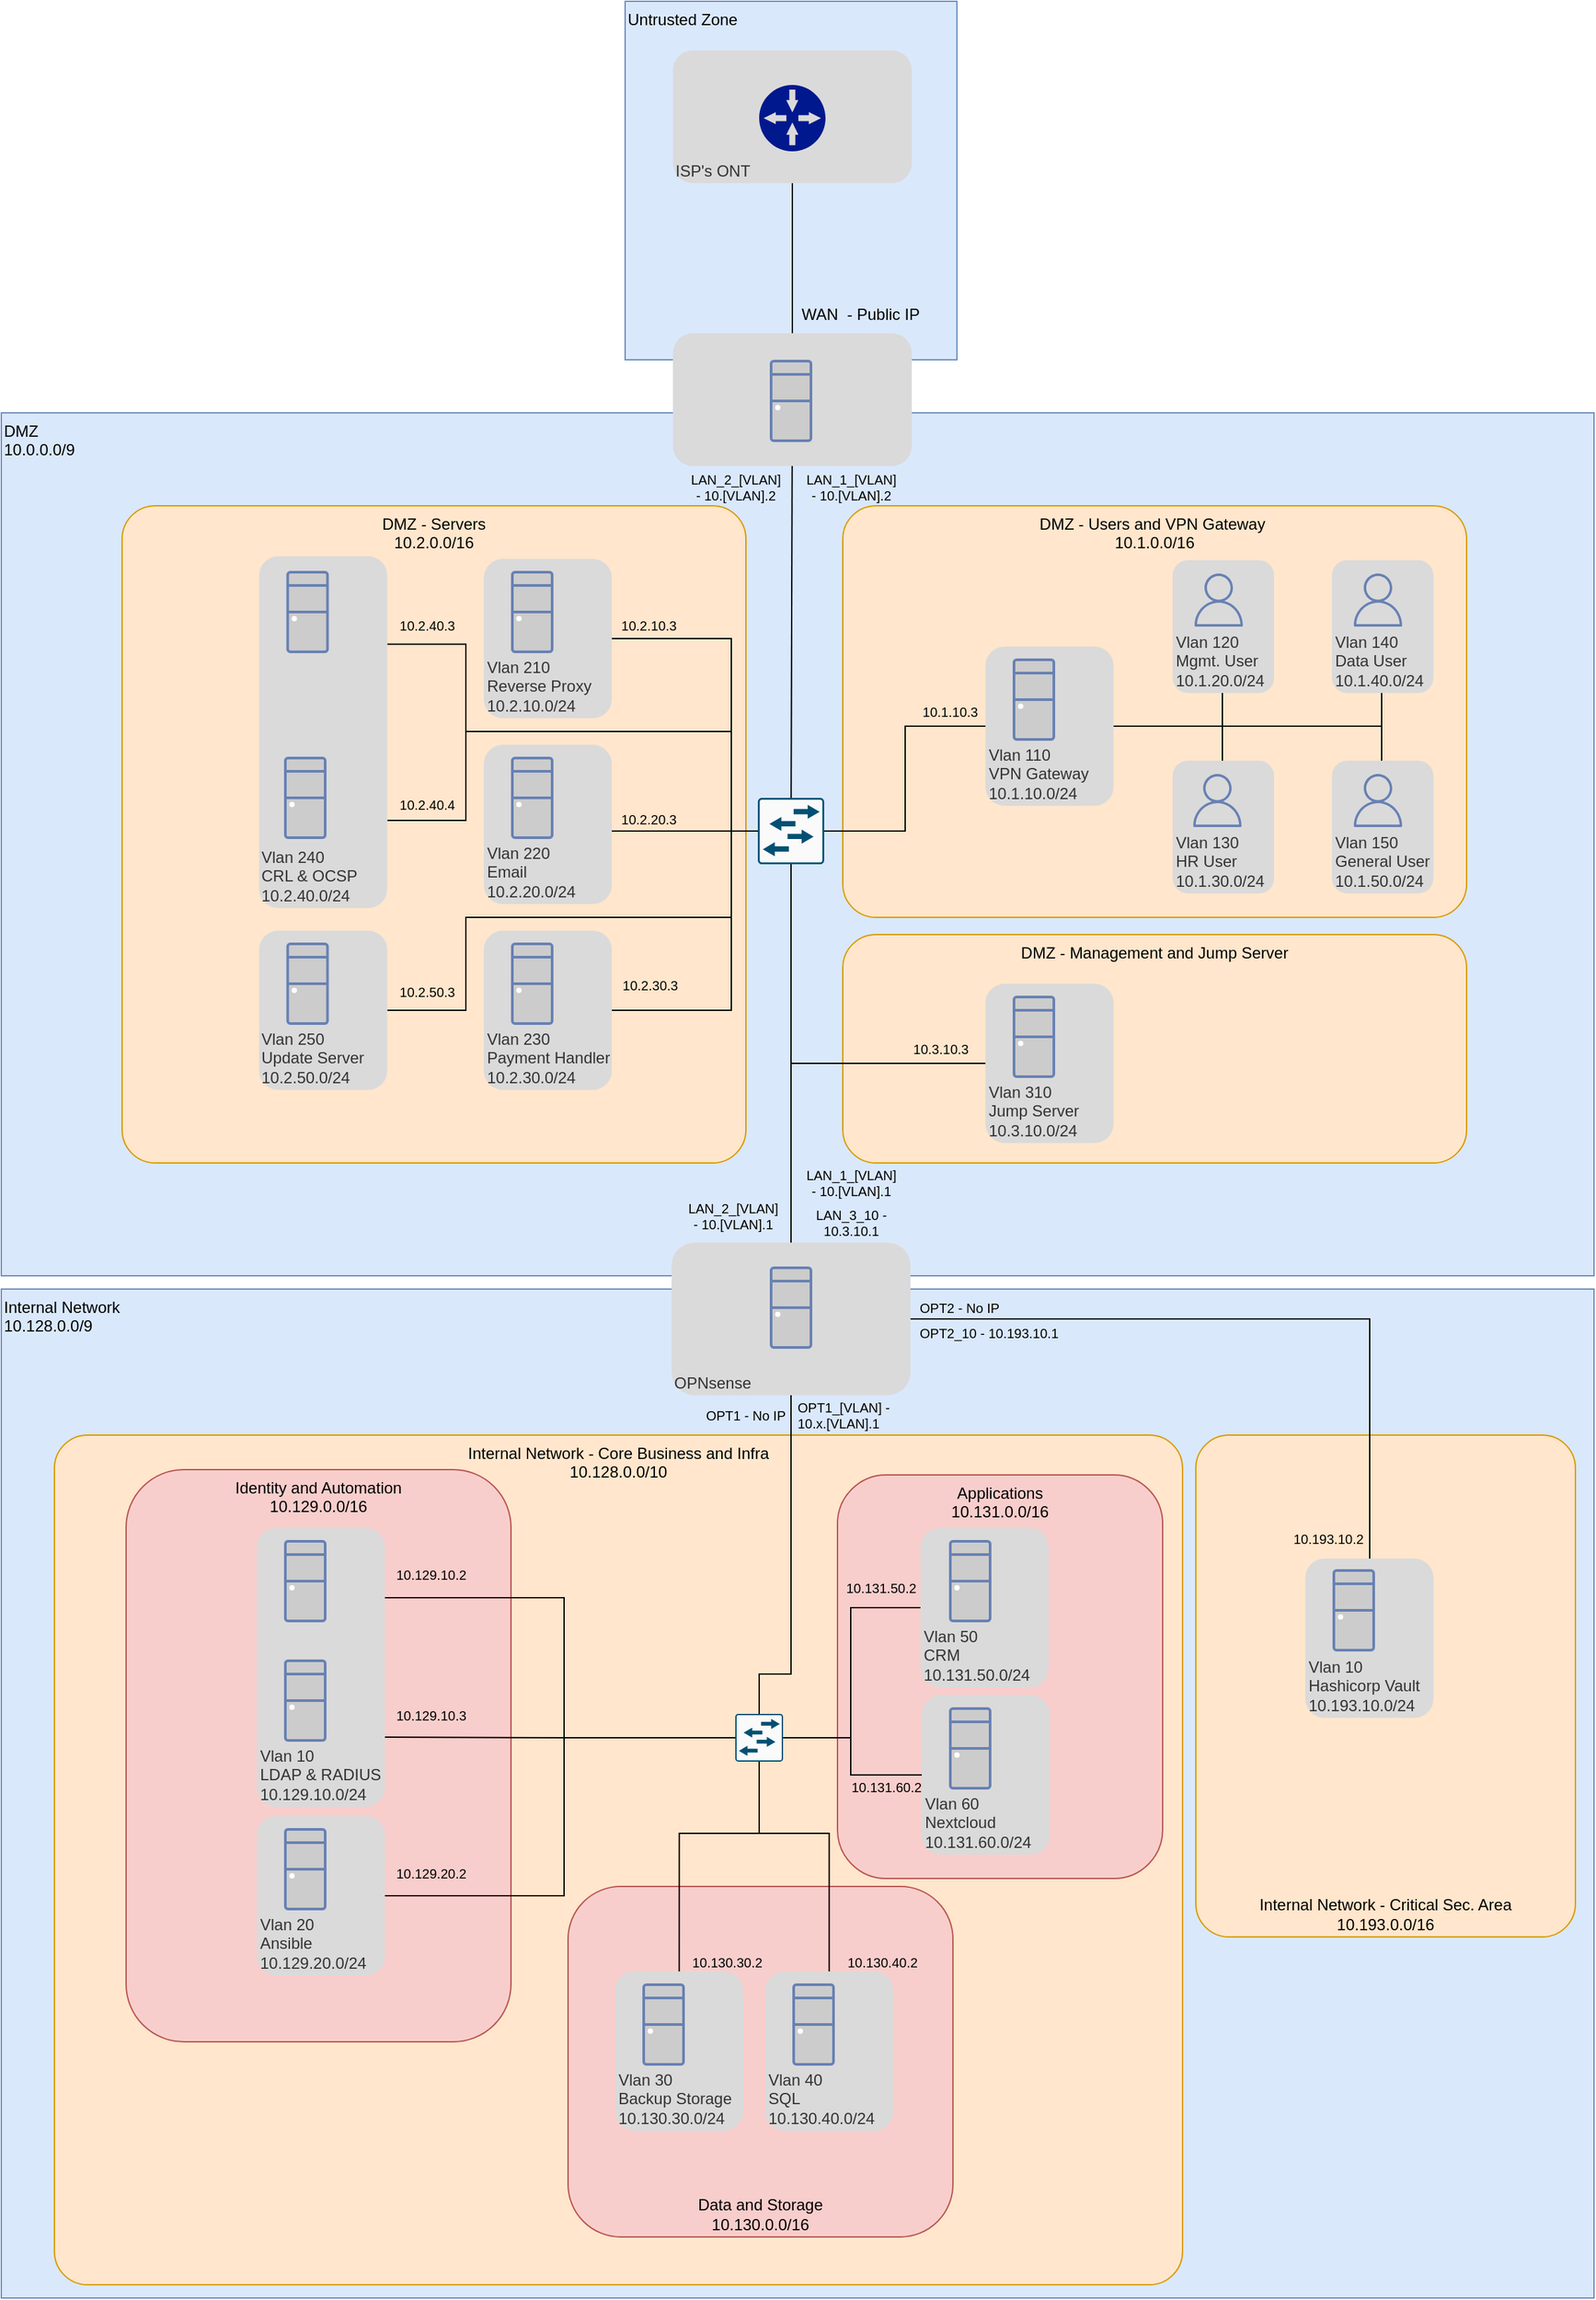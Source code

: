 <mxfile version="27.0.2">
  <diagram name="Page-1" id="bfe91b75-5d2c-26a0-9c1d-138518896778">
    <mxGraphModel dx="2526" dy="1709" grid="1" gridSize="10" guides="1" tooltips="1" connect="1" arrows="1" fold="1" page="1" pageScale="1" pageWidth="1100" pageHeight="850" background="none" math="0" shadow="0">
      <root>
        <mxCell id="0" />
        <mxCell id="1" parent="0" />
        <mxCell id="mORHhcNi8WLMZ5sUHU0p-26" value="Untrusted Zone" style="rounded=0;whiteSpace=wrap;html=1;strokeColor=#6c8ebf;fillColor=#dae8fc;align=left;verticalAlign=top;" parent="1" vertex="1">
          <mxGeometry x="430" y="-480" width="250" height="270" as="geometry" />
        </mxCell>
        <mxCell id="1G8Xcb7SwbPJnFDdQSGj-201" value="Internal Network&lt;div&gt;10.128.0.0/9&lt;/div&gt;" style="rounded=0;whiteSpace=wrap;html=1;strokeColor=#6c8ebf;fillColor=#dae8fc;align=left;verticalAlign=top;" parent="1" vertex="1">
          <mxGeometry x="-40" y="490" width="1200" height="760" as="geometry" />
        </mxCell>
        <mxCell id="pYpX0zSBecrGxqiPuZgj-16" value="Internal Network - Critical Sec. Area&lt;br&gt;&lt;div&gt;10.193.0.0/16&lt;/div&gt;" style="rounded=1;whiteSpace=wrap;html=1;strokeColor=#d79b00;fillColor=#ffe6cc;align=center;verticalAlign=bottom;arcSize=50;absoluteArcSize=1;" parent="1" vertex="1">
          <mxGeometry x="860" y="600" width="286" height="378" as="geometry" />
        </mxCell>
        <mxCell id="pYpX0zSBecrGxqiPuZgj-15" value="Internal Network - Core Business and Infra&lt;br&gt;&lt;div&gt;10.128.0.0/10&lt;/div&gt;" style="rounded=1;whiteSpace=wrap;html=1;strokeColor=#d79b00;fillColor=#ffe6cc;align=center;verticalAlign=top;arcSize=50;absoluteArcSize=1;" parent="1" vertex="1">
          <mxGeometry y="600" width="850" height="640" as="geometry" />
        </mxCell>
        <mxCell id="pYpX0zSBecrGxqiPuZgj-14" value="Applications&lt;br&gt;&lt;div&gt;10.131.0.0/16&lt;/div&gt;" style="rounded=1;whiteSpace=wrap;html=1;strokeColor=#b85450;fillColor=#f8cecc;align=center;verticalAlign=top;" parent="1" vertex="1">
          <mxGeometry x="590" y="630" width="245" height="304" as="geometry" />
        </mxCell>
        <mxCell id="pYpX0zSBecrGxqiPuZgj-11" value="Data and Storage&lt;br&gt;&lt;div&gt;10.130.0.0/16&lt;/div&gt;" style="rounded=1;whiteSpace=wrap;html=1;strokeColor=#b85450;fillColor=#f8cecc;align=center;verticalAlign=bottom;" parent="1" vertex="1">
          <mxGeometry x="387" y="940" width="290" height="264" as="geometry" />
        </mxCell>
        <mxCell id="pYpX0zSBecrGxqiPuZgj-8" value="Identity and Automation&lt;br&gt;&lt;div&gt;10.129.0.0/16&lt;/div&gt;" style="rounded=1;whiteSpace=wrap;html=1;strokeColor=#b85450;fillColor=#f8cecc;align=center;verticalAlign=top;" parent="1" vertex="1">
          <mxGeometry x="54" y="626" width="290" height="431" as="geometry" />
        </mxCell>
        <mxCell id="1G8Xcb7SwbPJnFDdQSGj-200" value="DMZ&lt;div&gt;10.0.0.0/9&lt;/div&gt;" style="rounded=0;whiteSpace=wrap;html=1;strokeColor=#6c8ebf;fillColor=#dae8fc;align=left;verticalAlign=top;" parent="1" vertex="1">
          <mxGeometry x="-40" y="-170" width="1200" height="650" as="geometry" />
        </mxCell>
        <mxCell id="Hu-7taFXmApR51NojSYQ-147" value="DMZ - Users and VPN Gateway&amp;nbsp;&lt;div&gt;10.1.0.0/16&lt;/div&gt;" style="rounded=1;whiteSpace=wrap;html=1;strokeColor=#d79b00;fillColor=#ffe6cc;align=center;verticalAlign=top;absoluteArcSize=1;arcSize=50;" parent="1" vertex="1">
          <mxGeometry x="594" y="-100" width="470" height="310" as="geometry" />
        </mxCell>
        <mxCell id="Hu-7taFXmApR51NojSYQ-146" value="DMZ - Servers&lt;div&gt;10.2.0.0/16&lt;/div&gt;" style="rounded=1;whiteSpace=wrap;html=1;strokeColor=#d79b00;fillColor=#ffe6cc;align=center;verticalAlign=top;absoluteArcSize=1;arcSize=50;" parent="1" vertex="1">
          <mxGeometry x="51" y="-100" width="470" height="495" as="geometry" />
        </mxCell>
        <mxCell id="1G8Xcb7SwbPJnFDdQSGj-51" value="" style="edgeStyle=none;rounded=0;orthogonalLoop=1;jettySize=auto;html=1;endArrow=none;startFill=0;" parent="1" source="1G8Xcb7SwbPJnFDdQSGj-40" target="1G8Xcb7SwbPJnFDdQSGj-44" edge="1">
          <mxGeometry relative="1" as="geometry" />
        </mxCell>
        <mxCell id="1G8Xcb7SwbPJnFDdQSGj-16" value="OPNsense" style="rounded=1;whiteSpace=wrap;html=1;strokeColor=none;fillColor=#DADADA;fontColor=#333333;shadow=0;glass=0;verticalAlign=bottom;align=left;" parent="1" vertex="1">
          <mxGeometry x="465" y="455" width="180" height="115" as="geometry" />
        </mxCell>
        <mxCell id="1G8Xcb7SwbPJnFDdQSGj-39" value="" style="edgeStyle=none;rounded=0;orthogonalLoop=1;jettySize=auto;html=1;endArrow=none;startFill=0;entryX=0.5;entryY=0;entryDx=0;entryDy=0;" parent="1" source="1G8Xcb7SwbPJnFDdQSGj-37" target="1G8Xcb7SwbPJnFDdQSGj-40" edge="1">
          <mxGeometry relative="1" as="geometry">
            <mxPoint x="555" y="17.0" as="targetPoint" />
            <Array as="points" />
          </mxGeometry>
        </mxCell>
        <mxCell id="1G8Xcb7SwbPJnFDdQSGj-47" value="" style="edgeStyle=none;rounded=0;orthogonalLoop=1;jettySize=auto;html=1;endArrow=none;startFill=0;entryX=0.5;entryY=0;entryDx=0;entryDy=0;" parent="1" source="1G8Xcb7SwbPJnFDdQSGj-44" target="1G8Xcb7SwbPJnFDdQSGj-16" edge="1">
          <mxGeometry relative="1" as="geometry">
            <mxPoint x="555" y="438" as="targetPoint" />
          </mxGeometry>
        </mxCell>
        <mxCell id="1G8Xcb7SwbPJnFDdQSGj-199" style="edgeStyle=elbowEdgeStyle;rounded=0;orthogonalLoop=1;jettySize=auto;html=1;exitX=0;exitY=0.5;exitDx=0;exitDy=0;exitPerimeter=0;entryX=1;entryY=0.5;entryDx=0;entryDy=0;endArrow=none;startFill=0;" parent="1" source="1G8Xcb7SwbPJnFDdQSGj-44" target="1G8Xcb7SwbPJnFDdQSGj-187" edge="1">
          <mxGeometry relative="1" as="geometry">
            <Array as="points">
              <mxPoint x="510" y="285" />
            </Array>
          </mxGeometry>
        </mxCell>
        <mxCell id="Hu-7taFXmApR51NojSYQ-120" style="edgeStyle=elbowEdgeStyle;rounded=0;orthogonalLoop=1;jettySize=auto;html=1;exitX=0;exitY=0.5;exitDx=0;exitDy=0;exitPerimeter=0;entryX=1;entryY=0.5;entryDx=0;entryDy=0;endArrow=none;startFill=0;" parent="1" source="1G8Xcb7SwbPJnFDdQSGj-44" target="1G8Xcb7SwbPJnFDdQSGj-191" edge="1">
          <mxGeometry relative="1" as="geometry">
            <Array as="points">
              <mxPoint x="510" y="115" />
            </Array>
          </mxGeometry>
        </mxCell>
        <mxCell id="Hu-7taFXmApR51NojSYQ-121" style="edgeStyle=elbowEdgeStyle;rounded=0;orthogonalLoop=1;jettySize=auto;html=1;exitX=0;exitY=0.5;exitDx=0;exitDy=0;exitPerimeter=0;endArrow=none;startFill=0;strokeColor=default;" parent="1" source="1G8Xcb7SwbPJnFDdQSGj-44" target="1G8Xcb7SwbPJnFDdQSGj-175" edge="1">
          <mxGeometry relative="1" as="geometry">
            <Array as="points">
              <mxPoint x="510" y="145" />
            </Array>
          </mxGeometry>
        </mxCell>
        <mxCell id="1G8Xcb7SwbPJnFDdQSGj-46" value="" style="fontColor=#0066CC;verticalAlign=top;verticalLabelPosition=bottom;labelPosition=center;align=center;html=1;outlineConnect=0;fillColor=#CCCCCC;strokeColor=#6881B3;gradientColor=none;gradientDirection=north;strokeWidth=2;shape=mxgraph.networks.desktop_pc;" parent="1" vertex="1">
          <mxGeometry x="540" y="474" width="30" height="60" as="geometry" />
        </mxCell>
        <mxCell id="1G8Xcb7SwbPJnFDdQSGj-110" value="z" style="group" parent="1" vertex="1" connectable="0">
          <mxGeometry x="419" y="1004" width="100" height="120" as="geometry" />
        </mxCell>
        <mxCell id="1G8Xcb7SwbPJnFDdQSGj-111" value="Vlan 30&lt;div&gt;Backup Storage&lt;/div&gt;&lt;div&gt;10.130.30.0/24&lt;/div&gt;" style="rounded=1;whiteSpace=wrap;html=1;strokeColor=none;fillColor=#DADADA;fontColor=#333333;shadow=0;glass=0;verticalAlign=bottom;align=left;" parent="1G8Xcb7SwbPJnFDdQSGj-110" vertex="1">
          <mxGeometry x="3.5" width="96.5" height="120" as="geometry" />
        </mxCell>
        <mxCell id="1G8Xcb7SwbPJnFDdQSGj-112" value="" style="group" parent="1G8Xcb7SwbPJnFDdQSGj-110" vertex="1" connectable="0">
          <mxGeometry y="10" width="55" height="75" as="geometry" />
        </mxCell>
        <mxCell id="1G8Xcb7SwbPJnFDdQSGj-113" value="" style="fontColor=#0066CC;verticalAlign=top;verticalLabelPosition=bottom;labelPosition=center;align=center;html=1;outlineConnect=0;fillColor=#CCCCCC;strokeColor=#6881B3;gradientColor=none;gradientDirection=north;strokeWidth=2;shape=mxgraph.networks.desktop_pc;" parent="1G8Xcb7SwbPJnFDdQSGj-112" vertex="1">
          <mxGeometry x="25" width="30" height="60" as="geometry" />
        </mxCell>
        <mxCell id="1G8Xcb7SwbPJnFDdQSGj-114" value="" style="group" parent="1" vertex="1" connectable="0">
          <mxGeometry x="650" y="796" width="100" height="120" as="geometry" />
        </mxCell>
        <mxCell id="1G8Xcb7SwbPJnFDdQSGj-115" value="Vlan 60&lt;div&gt;Nextcloud&lt;/div&gt;&lt;div&gt;10.131.60.0/24&lt;/div&gt;" style="rounded=1;whiteSpace=wrap;html=1;strokeColor=none;fillColor=#DADADA;fontColor=#333333;shadow=0;glass=0;verticalAlign=bottom;align=left;" parent="1G8Xcb7SwbPJnFDdQSGj-114" vertex="1">
          <mxGeometry x="3.5" width="96.5" height="120" as="geometry" />
        </mxCell>
        <mxCell id="1G8Xcb7SwbPJnFDdQSGj-116" value="" style="group" parent="1G8Xcb7SwbPJnFDdQSGj-114" vertex="1" connectable="0">
          <mxGeometry y="10" width="55" height="75" as="geometry" />
        </mxCell>
        <mxCell id="1G8Xcb7SwbPJnFDdQSGj-117" value="" style="fontColor=#0066CC;verticalAlign=top;verticalLabelPosition=bottom;labelPosition=center;align=center;html=1;outlineConnect=0;fillColor=#CCCCCC;strokeColor=#6881B3;gradientColor=none;gradientDirection=north;strokeWidth=2;shape=mxgraph.networks.desktop_pc;" parent="1G8Xcb7SwbPJnFDdQSGj-116" vertex="1">
          <mxGeometry x="25" width="30" height="60" as="geometry" />
        </mxCell>
        <mxCell id="1G8Xcb7SwbPJnFDdQSGj-123" value="" style="group" parent="1" vertex="1" connectable="0">
          <mxGeometry x="650" y="670" width="100" height="120" as="geometry" />
        </mxCell>
        <mxCell id="1G8Xcb7SwbPJnFDdQSGj-124" value="&lt;div&gt;&lt;span style=&quot;background-color: transparent; color: light-dark(rgb(51, 51, 51), rgb(193, 193, 193));&quot;&gt;Vlan 50&lt;/span&gt;&lt;/div&gt;&lt;div&gt;CRM&lt;/div&gt;&lt;div&gt;10.131.50.0/24&lt;/div&gt;" style="rounded=1;whiteSpace=wrap;html=1;strokeColor=none;fillColor=#DADADA;fontColor=#333333;shadow=0;glass=0;verticalAlign=bottom;align=left;" parent="1G8Xcb7SwbPJnFDdQSGj-123" vertex="1">
          <mxGeometry x="2.5" width="96.5" height="120" as="geometry" />
        </mxCell>
        <mxCell id="1G8Xcb7SwbPJnFDdQSGj-125" value="" style="group" parent="1G8Xcb7SwbPJnFDdQSGj-123" vertex="1" connectable="0">
          <mxGeometry y="10" width="55" height="75" as="geometry" />
        </mxCell>
        <mxCell id="1G8Xcb7SwbPJnFDdQSGj-126" value="" style="fontColor=#0066CC;verticalAlign=top;verticalLabelPosition=bottom;labelPosition=center;align=center;html=1;outlineConnect=0;fillColor=#CCCCCC;strokeColor=#6881B3;gradientColor=none;gradientDirection=north;strokeWidth=2;shape=mxgraph.networks.desktop_pc;" parent="1G8Xcb7SwbPJnFDdQSGj-125" vertex="1">
          <mxGeometry x="25" width="30" height="60" as="geometry" />
        </mxCell>
        <mxCell id="1G8Xcb7SwbPJnFDdQSGj-127" value="" style="group" parent="1" vertex="1" connectable="0">
          <mxGeometry x="149" y="887" width="100" height="120" as="geometry" />
        </mxCell>
        <mxCell id="1G8Xcb7SwbPJnFDdQSGj-128" value="Vlan 20&lt;div&gt;Ansible&lt;/div&gt;&lt;div&gt;10.129.20.0/24&lt;/div&gt;" style="rounded=1;whiteSpace=wrap;html=1;strokeColor=none;fillColor=#DADADA;fontColor=#333333;shadow=0;glass=0;verticalAlign=bottom;align=left;" parent="1G8Xcb7SwbPJnFDdQSGj-127" vertex="1">
          <mxGeometry x="3.5" width="96.5" height="120" as="geometry" />
        </mxCell>
        <mxCell id="1G8Xcb7SwbPJnFDdQSGj-129" value="" style="group" parent="1G8Xcb7SwbPJnFDdQSGj-127" vertex="1" connectable="0">
          <mxGeometry y="10" width="55" height="75" as="geometry" />
        </mxCell>
        <mxCell id="1G8Xcb7SwbPJnFDdQSGj-130" value="" style="fontColor=#0066CC;verticalAlign=top;verticalLabelPosition=bottom;labelPosition=center;align=center;html=1;outlineConnect=0;fillColor=#CCCCCC;strokeColor=#6881B3;gradientColor=none;gradientDirection=north;strokeWidth=2;shape=mxgraph.networks.desktop_pc;" parent="1G8Xcb7SwbPJnFDdQSGj-129" vertex="1">
          <mxGeometry x="25" width="30" height="60" as="geometry" />
        </mxCell>
        <mxCell id="1G8Xcb7SwbPJnFDdQSGj-131" value="" style="group" parent="1" vertex="1" connectable="0">
          <mxGeometry x="532" y="1004" width="100" height="120" as="geometry" />
        </mxCell>
        <mxCell id="1G8Xcb7SwbPJnFDdQSGj-132" value="Vlan 40&lt;div&gt;SQL&lt;/div&gt;&lt;div&gt;10.130.40.0/24&lt;/div&gt;" style="rounded=1;whiteSpace=wrap;html=1;strokeColor=none;fillColor=#DADADA;fontColor=#333333;shadow=0;glass=0;verticalAlign=bottom;align=left;" parent="1G8Xcb7SwbPJnFDdQSGj-131" vertex="1">
          <mxGeometry x="3.5" width="96.5" height="120" as="geometry" />
        </mxCell>
        <mxCell id="1G8Xcb7SwbPJnFDdQSGj-133" value="" style="group" parent="1G8Xcb7SwbPJnFDdQSGj-131" vertex="1" connectable="0">
          <mxGeometry y="10" width="55" height="75" as="geometry" />
        </mxCell>
        <mxCell id="1G8Xcb7SwbPJnFDdQSGj-134" value="" style="fontColor=#0066CC;verticalAlign=top;verticalLabelPosition=bottom;labelPosition=center;align=center;html=1;outlineConnect=0;fillColor=#CCCCCC;strokeColor=#6881B3;gradientColor=none;gradientDirection=north;strokeWidth=2;shape=mxgraph.networks.desktop_pc;" parent="1G8Xcb7SwbPJnFDdQSGj-133" vertex="1">
          <mxGeometry x="25" width="30" height="60" as="geometry" />
        </mxCell>
        <mxCell id="Hu-7taFXmApR51NojSYQ-27" style="edgeStyle=elbowEdgeStyle;rounded=0;orthogonalLoop=1;jettySize=auto;elbow=vertical;html=1;exitX=0.5;exitY=1;exitDx=0;exitDy=0;exitPerimeter=0;entryX=0.5;entryY=0;entryDx=0;entryDy=0;endArrow=none;startFill=0;" parent="1" source="1G8Xcb7SwbPJnFDdQSGj-135" target="1G8Xcb7SwbPJnFDdQSGj-132" edge="1">
          <mxGeometry relative="1" as="geometry">
            <Array as="points">
              <mxPoint x="560" y="900" />
            </Array>
          </mxGeometry>
        </mxCell>
        <mxCell id="Hu-7taFXmApR51NojSYQ-42" style="edgeStyle=elbowEdgeStyle;rounded=0;orthogonalLoop=1;jettySize=auto;html=1;exitX=0;exitY=0.5;exitDx=0;exitDy=0;exitPerimeter=0;entryX=1;entryY=0.75;entryDx=0;entryDy=0;endArrow=none;startFill=0;" parent="1" source="1G8Xcb7SwbPJnFDdQSGj-135" target="Hu-7taFXmApR51NojSYQ-37" edge="1">
          <mxGeometry relative="1" as="geometry">
            <Array as="points">
              <mxPoint x="384" y="837" />
            </Array>
            <mxPoint x="473" y="828" as="sourcePoint" />
          </mxGeometry>
        </mxCell>
        <mxCell id="pYpX0zSBecrGxqiPuZgj-10" style="edgeStyle=orthogonalEdgeStyle;rounded=0;orthogonalLoop=1;jettySize=auto;html=1;exitX=0.5;exitY=1;exitDx=0;exitDy=0;exitPerimeter=0;entryX=0.5;entryY=0;entryDx=0;entryDy=0;endArrow=none;startFill=0;" parent="1" source="1G8Xcb7SwbPJnFDdQSGj-135" target="1G8Xcb7SwbPJnFDdQSGj-111" edge="1">
          <mxGeometry relative="1" as="geometry">
            <Array as="points">
              <mxPoint x="531" y="900" />
              <mxPoint x="471" y="900" />
            </Array>
          </mxGeometry>
        </mxCell>
        <mxCell id="pYpX0zSBecrGxqiPuZgj-12" style="edgeStyle=orthogonalEdgeStyle;rounded=0;orthogonalLoop=1;jettySize=auto;html=1;exitX=1;exitY=0.5;exitDx=0;exitDy=0;exitPerimeter=0;entryX=0;entryY=0.5;entryDx=0;entryDy=0;endArrow=none;startFill=0;" parent="1" source="1G8Xcb7SwbPJnFDdQSGj-135" target="1G8Xcb7SwbPJnFDdQSGj-124" edge="1">
          <mxGeometry relative="1" as="geometry">
            <Array as="points">
              <mxPoint x="600" y="828" />
              <mxPoint x="600" y="730" />
            </Array>
          </mxGeometry>
        </mxCell>
        <mxCell id="pYpX0zSBecrGxqiPuZgj-13" style="edgeStyle=orthogonalEdgeStyle;rounded=0;orthogonalLoop=1;jettySize=auto;html=1;exitX=1;exitY=0.5;exitDx=0;exitDy=0;exitPerimeter=0;entryX=0;entryY=0.5;entryDx=0;entryDy=0;endArrow=none;startFill=0;" parent="1" source="1G8Xcb7SwbPJnFDdQSGj-135" target="1G8Xcb7SwbPJnFDdQSGj-115" edge="1">
          <mxGeometry relative="1" as="geometry">
            <Array as="points">
              <mxPoint x="600" y="828" />
              <mxPoint x="600" y="856" />
            </Array>
          </mxGeometry>
        </mxCell>
        <mxCell id="1G8Xcb7SwbPJnFDdQSGj-135" value="" style="sketch=0;points=[[0.015,0.015,0],[0.985,0.015,0],[0.985,0.985,0],[0.015,0.985,0],[0.25,0,0],[0.5,0,0],[0.75,0,0],[1,0.25,0],[1,0.5,0],[1,0.75,0],[0.75,1,0],[0.5,1,0],[0.25,1,0],[0,0.75,0],[0,0.5,0],[0,0.25,0]];verticalLabelPosition=bottom;html=1;verticalAlign=top;aspect=fixed;align=center;pointerEvents=1;shape=mxgraph.cisco19.rect;prIcon=l2_switch;fillColor=#FAFAFA;strokeColor=#005073;" parent="1" vertex="1">
          <mxGeometry x="513" y="810" width="36" height="36" as="geometry" />
        </mxCell>
        <mxCell id="1G8Xcb7SwbPJnFDdQSGj-166" style="edgeStyle=elbowEdgeStyle;rounded=0;orthogonalLoop=1;jettySize=auto;html=1;exitX=0;exitY=0.5;exitDx=0;exitDy=0;exitPerimeter=0;endArrow=none;startFill=0;entryX=1;entryY=0.25;entryDx=0;entryDy=0;" parent="1" source="1G8Xcb7SwbPJnFDdQSGj-135" target="Hu-7taFXmApR51NojSYQ-37" edge="1">
          <mxGeometry relative="1" as="geometry">
            <mxPoint x="473" y="828" as="sourcePoint" />
            <Array as="points">
              <mxPoint x="384" y="787" />
            </Array>
            <mxPoint x="313" y="720" as="targetPoint" />
          </mxGeometry>
        </mxCell>
        <mxCell id="1G8Xcb7SwbPJnFDdQSGj-167" style="edgeStyle=elbowEdgeStyle;rounded=0;orthogonalLoop=1;jettySize=auto;html=1;exitX=0;exitY=0.5;exitDx=0;exitDy=0;exitPerimeter=0;entryX=1;entryY=0.5;entryDx=0;entryDy=0;endArrow=none;startFill=0;" parent="1" source="1G8Xcb7SwbPJnFDdQSGj-135" target="1G8Xcb7SwbPJnFDdQSGj-128" edge="1">
          <mxGeometry relative="1" as="geometry">
            <mxPoint x="473" y="828" as="sourcePoint" />
            <Array as="points">
              <mxPoint x="384" y="897" />
            </Array>
            <mxPoint x="316.5" y="970" as="targetPoint" />
          </mxGeometry>
        </mxCell>
        <mxCell id="1G8Xcb7SwbPJnFDdQSGj-174" value="" style="group" parent="1" vertex="1" connectable="0">
          <mxGeometry x="320" y="80" width="100" height="120" as="geometry" />
        </mxCell>
        <mxCell id="1G8Xcb7SwbPJnFDdQSGj-175" value="Vlan 220&lt;div&gt;&lt;span style=&quot;background-color: transparent; color: light-dark(rgb(51, 51, 51), rgb(193, 193, 193));&quot;&gt;Email&lt;br&gt;&lt;/span&gt;&lt;/div&gt;&lt;div&gt;&lt;span style=&quot;background-color: transparent; color: light-dark(rgb(51, 51, 51), rgb(193, 193, 193));&quot;&gt;10.2.20.0/24&lt;/span&gt;&lt;/div&gt;" style="rounded=1;whiteSpace=wrap;html=1;strokeColor=none;fillColor=#DADADA;fontColor=#333333;shadow=0;glass=0;verticalAlign=bottom;align=left;" parent="1G8Xcb7SwbPJnFDdQSGj-174" vertex="1">
          <mxGeometry x="3.5" width="96.5" height="120" as="geometry" />
        </mxCell>
        <mxCell id="1G8Xcb7SwbPJnFDdQSGj-176" value="" style="group" parent="1G8Xcb7SwbPJnFDdQSGj-174" vertex="1" connectable="0">
          <mxGeometry y="10" width="55" height="75" as="geometry" />
        </mxCell>
        <mxCell id="1G8Xcb7SwbPJnFDdQSGj-177" value="" style="fontColor=#0066CC;verticalAlign=top;verticalLabelPosition=bottom;labelPosition=center;align=center;html=1;outlineConnect=0;fillColor=#CCCCCC;strokeColor=#6881B3;gradientColor=none;gradientDirection=north;strokeWidth=2;shape=mxgraph.networks.desktop_pc;" parent="1G8Xcb7SwbPJnFDdQSGj-176" vertex="1">
          <mxGeometry x="25" width="30" height="60" as="geometry" />
        </mxCell>
        <mxCell id="1G8Xcb7SwbPJnFDdQSGj-186" value="" style="group" parent="1" vertex="1" connectable="0">
          <mxGeometry x="320" y="220" width="100" height="120" as="geometry" />
        </mxCell>
        <mxCell id="1G8Xcb7SwbPJnFDdQSGj-187" value="Vlan 230&lt;div&gt;&lt;span style=&quot;background-color: transparent; color: light-dark(rgb(51, 51, 51), rgb(193, 193, 193));&quot;&gt;Payment Handler&lt;br&gt;&lt;/span&gt;&lt;/div&gt;&lt;div&gt;&lt;span style=&quot;background-color: transparent; color: light-dark(rgb(51, 51, 51), rgb(193, 193, 193));&quot;&gt;10.2.30.0/24&lt;/span&gt;&lt;/div&gt;" style="rounded=1;whiteSpace=wrap;html=1;strokeColor=none;fillColor=#DADADA;fontColor=#333333;shadow=0;glass=0;verticalAlign=bottom;align=left;" parent="1G8Xcb7SwbPJnFDdQSGj-186" vertex="1">
          <mxGeometry x="3.5" width="96.5" height="120" as="geometry" />
        </mxCell>
        <mxCell id="1G8Xcb7SwbPJnFDdQSGj-188" value="" style="group" parent="1G8Xcb7SwbPJnFDdQSGj-186" vertex="1" connectable="0">
          <mxGeometry y="10" width="55" height="75" as="geometry" />
        </mxCell>
        <mxCell id="1G8Xcb7SwbPJnFDdQSGj-189" value="" style="fontColor=#0066CC;verticalAlign=top;verticalLabelPosition=bottom;labelPosition=center;align=center;html=1;outlineConnect=0;fillColor=#CCCCCC;strokeColor=#6881B3;gradientColor=none;gradientDirection=north;strokeWidth=2;shape=mxgraph.networks.desktop_pc;" parent="1G8Xcb7SwbPJnFDdQSGj-188" vertex="1">
          <mxGeometry x="25" width="30" height="60" as="geometry" />
        </mxCell>
        <mxCell id="1G8Xcb7SwbPJnFDdQSGj-190" value="" style="group;movable=1;resizable=1;rotatable=1;deletable=1;editable=1;locked=0;connectable=1;" parent="1" vertex="1" connectable="0">
          <mxGeometry x="320" y="-60" width="100" height="120" as="geometry" />
        </mxCell>
        <mxCell id="1G8Xcb7SwbPJnFDdQSGj-191" value="Vlan 210&lt;div&gt;&lt;span style=&quot;background-color: transparent; color: light-dark(rgb(51, 51, 51), rgb(193, 193, 193));&quot;&gt;Reverse Proxy&lt;br&gt;&lt;/span&gt;&lt;/div&gt;&lt;div&gt;&lt;span style=&quot;background-color: transparent; color: light-dark(rgb(51, 51, 51), rgb(193, 193, 193));&quot;&gt;10.2.10.0/24&lt;span style=&quot;white-space: pre;&quot;&gt;&#x9;&lt;/span&gt;&lt;/span&gt;&lt;/div&gt;" style="rounded=1;whiteSpace=wrap;html=1;strokeColor=none;fillColor=#DADADA;fontColor=#333333;shadow=0;glass=0;verticalAlign=bottom;align=left;" parent="1G8Xcb7SwbPJnFDdQSGj-190" vertex="1">
          <mxGeometry x="3.5" width="96.5" height="120" as="geometry" />
        </mxCell>
        <mxCell id="1G8Xcb7SwbPJnFDdQSGj-192" value="" style="group" parent="1G8Xcb7SwbPJnFDdQSGj-190" vertex="1" connectable="0">
          <mxGeometry y="10" width="55" height="75" as="geometry" />
        </mxCell>
        <mxCell id="1G8Xcb7SwbPJnFDdQSGj-193" value="" style="fontColor=#0066CC;verticalAlign=top;verticalLabelPosition=bottom;labelPosition=center;align=center;html=1;outlineConnect=0;fillColor=#CCCCCC;strokeColor=#6881B3;gradientColor=none;gradientDirection=north;strokeWidth=2;shape=mxgraph.networks.desktop_pc;" parent="1G8Xcb7SwbPJnFDdQSGj-192" vertex="1">
          <mxGeometry x="25" width="30" height="60" as="geometry" />
        </mxCell>
        <mxCell id="Hu-7taFXmApR51NojSYQ-3" value="" style="group" parent="1" vertex="1" connectable="0">
          <mxGeometry x="698" y="6" width="100" height="120" as="geometry" />
        </mxCell>
        <mxCell id="Hu-7taFXmApR51NojSYQ-4" value="Vlan 11&lt;span style=&quot;background-color: transparent; color: light-dark(rgb(51, 51, 51), rgb(193, 193, 193));&quot;&gt;0&lt;/span&gt;&lt;div&gt;&lt;span style=&quot;background-color: transparent; color: light-dark(rgb(51, 51, 51), rgb(193, 193, 193));&quot;&gt;VPN Gateway&lt;br&gt;&lt;/span&gt;&lt;/div&gt;&lt;div&gt;&lt;span style=&quot;background-color: transparent; color: light-dark(rgb(51, 51, 51), rgb(193, 193, 193));&quot;&gt;10.1.10.0/24&lt;/span&gt;&lt;/div&gt;" style="rounded=1;whiteSpace=wrap;html=1;strokeColor=none;fillColor=#DADADA;fontColor=#333333;shadow=0;glass=0;verticalAlign=bottom;align=left;" parent="Hu-7taFXmApR51NojSYQ-3" vertex="1">
          <mxGeometry x="3.5" width="96.5" height="120" as="geometry" />
        </mxCell>
        <mxCell id="Hu-7taFXmApR51NojSYQ-5" value="" style="group" parent="Hu-7taFXmApR51NojSYQ-3" vertex="1" connectable="0">
          <mxGeometry y="10" width="55" height="75" as="geometry" />
        </mxCell>
        <mxCell id="Hu-7taFXmApR51NojSYQ-6" value="" style="fontColor=#0066CC;verticalAlign=top;verticalLabelPosition=bottom;labelPosition=center;align=center;html=1;outlineConnect=0;fillColor=#CCCCCC;strokeColor=#6881B3;gradientColor=none;gradientDirection=north;strokeWidth=2;shape=mxgraph.networks.desktop_pc;" parent="Hu-7taFXmApR51NojSYQ-5" vertex="1">
          <mxGeometry x="25" width="30" height="60" as="geometry" />
        </mxCell>
        <mxCell id="Hu-7taFXmApR51NojSYQ-21" value="" style="group" parent="1" vertex="1" connectable="0">
          <mxGeometry x="939" y="692" width="186" height="229" as="geometry" />
        </mxCell>
        <mxCell id="Hu-7taFXmApR51NojSYQ-22" value="Vlan 1&lt;span style=&quot;background-color: transparent; color: light-dark(rgb(51, 51, 51), rgb(193, 193, 193));&quot;&gt;0&lt;/span&gt;&lt;div&gt;&lt;span style=&quot;background-color: transparent; color: light-dark(rgb(51, 51, 51), rgb(193, 193, 193));&quot;&gt;Hashicorp Vault&lt;/span&gt;&lt;/div&gt;&lt;div&gt;&lt;span style=&quot;background-color: transparent; color: light-dark(rgb(51, 51, 51), rgb(193, 193, 193));&quot;&gt;10.193.10.0/24&lt;/span&gt;&lt;/div&gt;" style="rounded=1;whiteSpace=wrap;html=1;strokeColor=none;fillColor=#DADADA;fontColor=#333333;shadow=0;glass=0;verticalAlign=bottom;align=left;" parent="Hu-7taFXmApR51NojSYQ-21" vertex="1">
          <mxGeometry x="3.5" y="1" width="96.5" height="120" as="geometry" />
        </mxCell>
        <mxCell id="Hu-7taFXmApR51NojSYQ-23" value="" style="group" parent="Hu-7taFXmApR51NojSYQ-21" vertex="1" connectable="0">
          <mxGeometry y="10" width="55" height="75" as="geometry" />
        </mxCell>
        <mxCell id="Hu-7taFXmApR51NojSYQ-24" value="" style="fontColor=#0066CC;verticalAlign=top;verticalLabelPosition=bottom;labelPosition=center;align=center;html=1;outlineConnect=0;fillColor=#CCCCCC;strokeColor=#6881B3;gradientColor=none;gradientDirection=north;strokeWidth=2;shape=mxgraph.networks.desktop_pc;" parent="Hu-7taFXmApR51NojSYQ-23" vertex="1">
          <mxGeometry x="25" width="30" height="60" as="geometry" />
        </mxCell>
        <mxCell id="Hu-7taFXmApR51NojSYQ-47" value="10.129.10.2" style="text;strokeColor=none;align=center;fillColor=none;html=1;verticalAlign=middle;whiteSpace=wrap;rounded=0;fontSize=10;" parent="1" vertex="1">
          <mxGeometry x="254" y="690" width="60" height="30" as="geometry" />
        </mxCell>
        <mxCell id="Hu-7taFXmApR51NojSYQ-48" value="10.129.10.3" style="text;strokeColor=none;align=center;fillColor=none;html=1;verticalAlign=middle;whiteSpace=wrap;rounded=0;fontSize=10;" parent="1" vertex="1">
          <mxGeometry x="254" y="796" width="60" height="30" as="geometry" />
        </mxCell>
        <mxCell id="Hu-7taFXmApR51NojSYQ-49" value="10.129.20.2" style="text;strokeColor=none;align=center;fillColor=none;html=1;verticalAlign=middle;whiteSpace=wrap;rounded=0;fontSize=10;" parent="1" vertex="1">
          <mxGeometry x="254" y="915" width="60" height="30" as="geometry" />
        </mxCell>
        <mxCell id="Hu-7taFXmApR51NojSYQ-51" value="10.130.30.2" style="text;strokeColor=none;align=center;fillColor=none;html=1;verticalAlign=middle;whiteSpace=wrap;rounded=0;fontSize=10;" parent="1" vertex="1">
          <mxGeometry x="477" y="982" width="60" height="30" as="geometry" />
        </mxCell>
        <mxCell id="Hu-7taFXmApR51NojSYQ-52" value="10.130.40.2" style="text;strokeColor=none;align=center;fillColor=none;html=1;verticalAlign=middle;whiteSpace=wrap;rounded=0;fontSize=10;" parent="1" vertex="1">
          <mxGeometry x="594" y="982" width="60" height="30" as="geometry" />
        </mxCell>
        <mxCell id="Hu-7taFXmApR51NojSYQ-53" value="10.131.50.2" style="text;strokeColor=none;align=center;fillColor=none;html=1;verticalAlign=middle;whiteSpace=wrap;rounded=0;fontSize=10;" parent="1" vertex="1">
          <mxGeometry x="593" y="700" width="60" height="30" as="geometry" />
        </mxCell>
        <mxCell id="Hu-7taFXmApR51NojSYQ-54" value="10.131.60.2" style="text;strokeColor=none;align=center;fillColor=none;html=1;verticalAlign=middle;whiteSpace=wrap;rounded=0;fontSize=10;" parent="1" vertex="1">
          <mxGeometry x="597" y="850" width="60" height="30" as="geometry" />
        </mxCell>
        <mxCell id="Hu-7taFXmApR51NojSYQ-56" value="10.193.10.2" style="text;strokeColor=none;align=center;fillColor=none;html=1;verticalAlign=middle;whiteSpace=wrap;rounded=0;fontSize=10;" parent="1" vertex="1">
          <mxGeometry x="930" y="663" width="60" height="30" as="geometry" />
        </mxCell>
        <mxCell id="Hu-7taFXmApR51NojSYQ-59" value="OPT2 - No IP" style="text;strokeColor=none;align=left;fillColor=none;html=1;verticalAlign=middle;whiteSpace=wrap;rounded=0;fontSize=10;" parent="1" vertex="1">
          <mxGeometry x="650" y="489" width="80" height="30" as="geometry" />
        </mxCell>
        <mxCell id="Hu-7taFXmApR51NojSYQ-60" value="OPT2_10 - 10.193.10.1" style="text;strokeColor=none;align=left;fillColor=none;html=1;verticalAlign=middle;whiteSpace=wrap;rounded=0;fontSize=10;" parent="1" vertex="1">
          <mxGeometry x="650" y="508" width="164" height="30" as="geometry" />
        </mxCell>
        <mxCell id="Hu-7taFXmApR51NojSYQ-62" value="OPT1 - No IP" style="text;strokeColor=none;align=right;fillColor=none;html=1;verticalAlign=middle;whiteSpace=wrap;rounded=0;fontSize=10;" parent="1" vertex="1">
          <mxGeometry x="473" y="570" width="80" height="30" as="geometry" />
        </mxCell>
        <mxCell id="Hu-7taFXmApR51NojSYQ-63" value="OPT1_[VLAN] -&amp;nbsp;&lt;div&gt;10.x.[VLAN].1&lt;/div&gt;" style="text;strokeColor=none;align=left;fillColor=none;html=1;verticalAlign=middle;whiteSpace=wrap;rounded=0;fontSize=10;" parent="1" vertex="1">
          <mxGeometry x="558" y="570" width="90" height="30" as="geometry" />
        </mxCell>
        <mxCell id="Hu-7taFXmApR51NojSYQ-75" value="" style="group" parent="1" vertex="1" connectable="0">
          <mxGeometry x="838" y="92" width="100" height="110" as="geometry" />
        </mxCell>
        <mxCell id="Hu-7taFXmApR51NojSYQ-76" value="&lt;span style=&quot;background-color: transparent; color: light-dark(rgb(51, 51, 51), rgb(193, 193, 193));&quot;&gt;Vlan 130&lt;/span&gt;&lt;div&gt;&lt;span style=&quot;background-color: transparent; color: light-dark(rgb(51, 51, 51), rgb(193, 193, 193));&quot;&gt;HR User&lt;/span&gt;&lt;/div&gt;&lt;div&gt;&lt;span style=&quot;background-color: transparent; color: light-dark(rgb(51, 51, 51), rgb(193, 193, 193));&quot;&gt;10.1.30.0/24&lt;/span&gt;&lt;/div&gt;" style="rounded=1;whiteSpace=wrap;html=1;strokeColor=none;fillColor=#DADADA;fontColor=#333333;shadow=0;glass=0;verticalAlign=bottom;align=left;" parent="Hu-7taFXmApR51NojSYQ-75" vertex="1">
          <mxGeometry x="4.5" width="76.5" height="100" as="geometry" />
        </mxCell>
        <mxCell id="Hu-7taFXmApR51NojSYQ-85" value="" style="sketch=0;outlineConnect=0;fontColor=#232F3E;gradientColor=none;fillColor=#6881B3;strokeColor=none;dashed=0;verticalLabelPosition=bottom;verticalAlign=top;align=center;html=1;fontSize=12;fontStyle=0;aspect=fixed;pointerEvents=1;shape=mxgraph.aws4.user;" parent="Hu-7taFXmApR51NojSYQ-75" vertex="1">
          <mxGeometry x="18.25" y="10" width="40" height="40" as="geometry" />
        </mxCell>
        <mxCell id="Hu-7taFXmApR51NojSYQ-86" value="" style="group" parent="1" vertex="1" connectable="0">
          <mxGeometry x="839" y="-59" width="100" height="110" as="geometry" />
        </mxCell>
        <mxCell id="Hu-7taFXmApR51NojSYQ-87" value="&lt;span style=&quot;background-color: transparent; color: light-dark(rgb(51, 51, 51), rgb(193, 193, 193));&quot;&gt;Vlan 120&lt;/span&gt;&lt;div&gt;&lt;span style=&quot;background-color: transparent; color: light-dark(rgb(51, 51, 51), rgb(193, 193, 193));&quot;&gt;Mgmt. User&lt;/span&gt;&lt;/div&gt;&lt;div&gt;&lt;span style=&quot;background-color: transparent; color: light-dark(rgb(51, 51, 51), rgb(193, 193, 193));&quot;&gt;10.1.20.0/24&lt;/span&gt;&lt;/div&gt;" style="rounded=1;whiteSpace=wrap;html=1;strokeColor=none;fillColor=#DADADA;fontColor=#333333;shadow=0;glass=0;verticalAlign=bottom;align=left;" parent="Hu-7taFXmApR51NojSYQ-86" vertex="1">
          <mxGeometry x="3.5" width="76.5" height="100" as="geometry" />
        </mxCell>
        <mxCell id="Hu-7taFXmApR51NojSYQ-88" value="" style="sketch=0;outlineConnect=0;fontColor=#232F3E;gradientColor=none;fillColor=#6881B3;strokeColor=none;dashed=0;verticalLabelPosition=bottom;verticalAlign=top;align=center;html=1;fontSize=12;fontStyle=0;aspect=fixed;pointerEvents=1;shape=mxgraph.aws4.user;" parent="Hu-7taFXmApR51NojSYQ-86" vertex="1">
          <mxGeometry x="18.25" y="10" width="40" height="40" as="geometry" />
        </mxCell>
        <mxCell id="Hu-7taFXmApR51NojSYQ-122" style="edgeStyle=elbowEdgeStyle;rounded=0;orthogonalLoop=1;jettySize=auto;html=1;exitX=1;exitY=0.5;exitDx=0;exitDy=0;" parent="Hu-7taFXmApR51NojSYQ-86" source="Hu-7taFXmApR51NojSYQ-87" target="Hu-7taFXmApR51NojSYQ-87" edge="1">
          <mxGeometry relative="1" as="geometry" />
        </mxCell>
        <mxCell id="Hu-7taFXmApR51NojSYQ-89" value="" style="group" parent="1" vertex="1" connectable="0">
          <mxGeometry x="959" y="-59" width="110" height="165" as="geometry" />
        </mxCell>
        <mxCell id="Hu-7taFXmApR51NojSYQ-90" value="&lt;span style=&quot;background-color: transparent; color: light-dark(rgb(51, 51, 51), rgb(193, 193, 193));&quot;&gt;Vlan 140&lt;/span&gt;&lt;div&gt;Data User&lt;/div&gt;&lt;div&gt;10.1.40.0/24&lt;/div&gt;" style="rounded=1;whiteSpace=wrap;html=1;strokeColor=none;fillColor=#DADADA;fontColor=#333333;shadow=0;glass=0;verticalAlign=bottom;align=left;" parent="Hu-7taFXmApR51NojSYQ-89" vertex="1">
          <mxGeometry x="3.5" width="76.5" height="100" as="geometry" />
        </mxCell>
        <mxCell id="Hu-7taFXmApR51NojSYQ-91" value="" style="sketch=0;outlineConnect=0;fontColor=#232F3E;gradientColor=none;fillColor=#6881B3;strokeColor=none;dashed=0;verticalLabelPosition=bottom;verticalAlign=top;align=center;html=1;fontSize=12;fontStyle=0;aspect=fixed;pointerEvents=1;shape=mxgraph.aws4.user;" parent="Hu-7taFXmApR51NojSYQ-89" vertex="1">
          <mxGeometry x="18.25" y="10" width="40" height="40" as="geometry" />
        </mxCell>
        <mxCell id="Hu-7taFXmApR51NojSYQ-92" value="" style="group" parent="1" vertex="1" connectable="0">
          <mxGeometry x="959" y="92" width="100" height="110" as="geometry" />
        </mxCell>
        <mxCell id="Hu-7taFXmApR51NojSYQ-93" value="&lt;span style=&quot;background-color: transparent; color: light-dark(rgb(51, 51, 51), rgb(193, 193, 193));&quot;&gt;Vlan 150&lt;/span&gt;&lt;div&gt;General User&lt;/div&gt;&lt;div&gt;10.1.50.0/24&lt;/div&gt;" style="rounded=1;whiteSpace=wrap;html=1;strokeColor=none;fillColor=#DADADA;fontColor=#333333;shadow=0;glass=0;verticalAlign=bottom;align=left;" parent="Hu-7taFXmApR51NojSYQ-92" vertex="1">
          <mxGeometry x="3.5" width="76.5" height="100" as="geometry" />
        </mxCell>
        <mxCell id="Hu-7taFXmApR51NojSYQ-94" value="" style="sketch=0;outlineConnect=0;fontColor=#232F3E;gradientColor=none;fillColor=#6881B3;strokeColor=none;dashed=0;verticalLabelPosition=bottom;verticalAlign=top;align=center;html=1;fontSize=12;fontStyle=0;aspect=fixed;pointerEvents=1;shape=mxgraph.aws4.user;" parent="Hu-7taFXmApR51NojSYQ-92" vertex="1">
          <mxGeometry x="18.25" y="10" width="40" height="40" as="geometry" />
        </mxCell>
        <mxCell id="Hu-7taFXmApR51NojSYQ-95" value="" style="group" parent="1" vertex="1" connectable="0">
          <mxGeometry x="466" y="-229" width="684" height="529" as="geometry" />
        </mxCell>
        <mxCell id="1G8Xcb7SwbPJnFDdQSGj-40" value="" style="rounded=1;whiteSpace=wrap;html=1;strokeColor=none;fillColor=#DADADA;fontColor=#333333;shadow=0;glass=0;verticalAlign=bottom;align=left;" parent="Hu-7taFXmApR51NojSYQ-95" vertex="1">
          <mxGeometry y="-1" width="180" height="100" as="geometry" />
        </mxCell>
        <mxCell id="1G8Xcb7SwbPJnFDdQSGj-43" value="" style="fontColor=#0066CC;verticalAlign=top;verticalLabelPosition=bottom;labelPosition=center;align=center;html=1;outlineConnect=0;fillColor=#CCCCCC;strokeColor=#6881B3;gradientColor=none;gradientDirection=north;strokeWidth=2;shape=mxgraph.networks.desktop_pc;" parent="Hu-7taFXmApR51NojSYQ-95" vertex="1">
          <mxGeometry x="74" y="20" width="30" height="60" as="geometry" />
        </mxCell>
        <mxCell id="Hu-7taFXmApR51NojSYQ-96" value="" style="group" parent="1" vertex="1" connectable="0">
          <mxGeometry x="466" y="-443" width="180" height="100" as="geometry" />
        </mxCell>
        <mxCell id="1G8Xcb7SwbPJnFDdQSGj-42" value="ISP&#39;s ONT" style="rounded=1;whiteSpace=wrap;html=1;strokeColor=none;fillColor=#DADADA;fontColor=#333333;shadow=0;glass=0;verticalAlign=bottom;align=left;" parent="Hu-7taFXmApR51NojSYQ-96" vertex="1">
          <mxGeometry width="180" height="100" as="geometry" />
        </mxCell>
        <mxCell id="1G8Xcb7SwbPJnFDdQSGj-37" value="" style="sketch=0;aspect=fixed;pointerEvents=1;shadow=0;dashed=0;html=1;strokeColor=none;labelPosition=center;verticalLabelPosition=bottom;verticalAlign=top;align=center;fillColor=#00188D;shape=mxgraph.mscae.enterprise.gateway" parent="Hu-7taFXmApR51NojSYQ-96" vertex="1">
          <mxGeometry x="65" y="26" width="50" height="50" as="geometry" />
        </mxCell>
        <mxCell id="Hu-7taFXmApR51NojSYQ-106" value="" style="group" parent="1" vertex="1" connectable="0">
          <mxGeometry x="149" y="670" width="100" height="210" as="geometry" />
        </mxCell>
        <mxCell id="Hu-7taFXmApR51NojSYQ-36" value="z" style="group" parent="Hu-7taFXmApR51NojSYQ-106" vertex="1" connectable="0">
          <mxGeometry width="100" height="210" as="geometry" />
        </mxCell>
        <mxCell id="Hu-7taFXmApR51NojSYQ-37" value="Vlan 10&lt;div&gt;LDAP &amp;amp; RADIUS&lt;/div&gt;&lt;div&gt;10.129.10.0/24&lt;/div&gt;" style="rounded=1;whiteSpace=wrap;html=1;strokeColor=none;fillColor=#DADADA;fontColor=#333333;shadow=0;glass=0;verticalAlign=bottom;align=left;" parent="Hu-7taFXmApR51NojSYQ-36" vertex="1">
          <mxGeometry x="3.5" width="96.5" height="210" as="geometry" />
        </mxCell>
        <mxCell id="Hu-7taFXmApR51NojSYQ-38" value="" style="group" parent="Hu-7taFXmApR51NojSYQ-36" vertex="1" connectable="0">
          <mxGeometry y="10" width="55" height="75" as="geometry" />
        </mxCell>
        <mxCell id="Hu-7taFXmApR51NojSYQ-39" value="" style="fontColor=#0066CC;verticalAlign=top;verticalLabelPosition=bottom;labelPosition=center;align=center;html=1;outlineConnect=0;fillColor=#CCCCCC;strokeColor=#6881B3;gradientColor=none;gradientDirection=north;strokeWidth=2;shape=mxgraph.networks.desktop_pc;" parent="Hu-7taFXmApR51NojSYQ-38" vertex="1">
          <mxGeometry x="25" width="30" height="60" as="geometry" />
        </mxCell>
        <mxCell id="Hu-7taFXmApR51NojSYQ-40" value="" style="group" parent="Hu-7taFXmApR51NojSYQ-106" vertex="1" connectable="0">
          <mxGeometry y="100" width="55" height="75" as="geometry" />
        </mxCell>
        <mxCell id="Hu-7taFXmApR51NojSYQ-41" value="" style="fontColor=#0066CC;verticalAlign=top;verticalLabelPosition=bottom;labelPosition=center;align=center;html=1;outlineConnect=0;fillColor=#CCCCCC;strokeColor=#6881B3;gradientColor=none;gradientDirection=north;strokeWidth=2;shape=mxgraph.networks.desktop_pc;" parent="Hu-7taFXmApR51NojSYQ-40" vertex="1">
          <mxGeometry x="25" width="30" height="60" as="geometry" />
        </mxCell>
        <mxCell id="Hu-7taFXmApR51NojSYQ-127" style="edgeStyle=elbowEdgeStyle;rounded=0;orthogonalLoop=1;jettySize=auto;html=1;exitX=1;exitY=0.5;exitDx=0;exitDy=0;entryX=0.5;entryY=1;entryDx=0;entryDy=0;endArrow=none;startFill=0;" parent="1" source="Hu-7taFXmApR51NojSYQ-4" target="Hu-7taFXmApR51NojSYQ-87" edge="1">
          <mxGeometry relative="1" as="geometry">
            <Array as="points">
              <mxPoint x="880" y="60" />
            </Array>
          </mxGeometry>
        </mxCell>
        <mxCell id="Hu-7taFXmApR51NojSYQ-128" style="edgeStyle=elbowEdgeStyle;rounded=0;orthogonalLoop=1;jettySize=auto;html=1;exitX=1;exitY=0.5;exitDx=0;exitDy=0;entryX=0.5;entryY=0;entryDx=0;entryDy=0;endArrow=none;startFill=0;" parent="1" source="Hu-7taFXmApR51NojSYQ-4" target="Hu-7taFXmApR51NojSYQ-76" edge="1">
          <mxGeometry relative="1" as="geometry">
            <Array as="points">
              <mxPoint x="880" y="155" />
            </Array>
          </mxGeometry>
        </mxCell>
        <mxCell id="Hu-7taFXmApR51NojSYQ-129" style="edgeStyle=elbowEdgeStyle;rounded=0;orthogonalLoop=1;jettySize=auto;html=1;exitX=1;exitY=0.5;exitDx=0;exitDy=0;entryX=0.5;entryY=1;entryDx=0;entryDy=0;endArrow=none;startFill=0;" parent="1" source="Hu-7taFXmApR51NojSYQ-4" target="Hu-7taFXmApR51NojSYQ-90" edge="1">
          <mxGeometry relative="1" as="geometry">
            <Array as="points">
              <mxPoint x="1000" y="125" />
            </Array>
          </mxGeometry>
        </mxCell>
        <mxCell id="Hu-7taFXmApR51NojSYQ-130" style="edgeStyle=elbowEdgeStyle;rounded=0;orthogonalLoop=1;jettySize=auto;html=1;exitX=1;exitY=0.5;exitDx=0;exitDy=0;entryX=0.5;entryY=0;entryDx=0;entryDy=0;endArrow=none;startFill=0;" parent="1" source="Hu-7taFXmApR51NojSYQ-4" target="Hu-7taFXmApR51NojSYQ-93" edge="1">
          <mxGeometry relative="1" as="geometry">
            <Array as="points">
              <mxPoint x="1000" y="155" />
            </Array>
          </mxGeometry>
        </mxCell>
        <mxCell id="Hu-7taFXmApR51NojSYQ-131" style="edgeStyle=elbowEdgeStyle;rounded=0;orthogonalLoop=1;jettySize=auto;html=1;exitX=0;exitY=0.5;exitDx=0;exitDy=0;entryX=1;entryY=0.5;entryDx=0;entryDy=0;entryPerimeter=0;endArrow=none;startFill=0;" parent="1" source="Hu-7taFXmApR51NojSYQ-4" target="1G8Xcb7SwbPJnFDdQSGj-44" edge="1">
          <mxGeometry relative="1" as="geometry" />
        </mxCell>
        <mxCell id="Hu-7taFXmApR51NojSYQ-132" value="10.2.30.3" style="text;strokeColor=none;align=center;fillColor=none;html=1;verticalAlign=middle;whiteSpace=wrap;rounded=0;fontSize=10;" parent="1" vertex="1">
          <mxGeometry x="419" y="246" width="60" height="30" as="geometry" />
        </mxCell>
        <mxCell id="Hu-7taFXmApR51NojSYQ-133" value="10.2.10.3" style="text;strokeColor=none;align=center;fillColor=none;html=1;verticalAlign=middle;whiteSpace=wrap;rounded=0;fontSize=10;" parent="1" vertex="1">
          <mxGeometry x="418" y="-25" width="60" height="30" as="geometry" />
        </mxCell>
        <mxCell id="Hu-7taFXmApR51NojSYQ-134" value="10.2.20.3" style="text;strokeColor=none;align=center;fillColor=none;html=1;verticalAlign=middle;whiteSpace=wrap;rounded=0;fontSize=10;" parent="1" vertex="1">
          <mxGeometry x="418" y="121" width="60" height="30" as="geometry" />
        </mxCell>
        <mxCell id="Hu-7taFXmApR51NojSYQ-135" value="10.2.40.4" style="text;strokeColor=none;align=center;fillColor=none;html=1;verticalAlign=middle;whiteSpace=wrap;rounded=0;fontSize=10;" parent="1" vertex="1">
          <mxGeometry x="250.75" y="110" width="60" height="30" as="geometry" />
        </mxCell>
        <mxCell id="Hu-7taFXmApR51NojSYQ-136" value="10.2.40.3" style="text;strokeColor=none;align=center;fillColor=none;html=1;verticalAlign=middle;whiteSpace=wrap;rounded=0;fontSize=10;" parent="1" vertex="1">
          <mxGeometry x="250.75" y="-25" width="60" height="30" as="geometry" />
        </mxCell>
        <mxCell id="Hu-7taFXmApR51NojSYQ-139" value="10.1.10.3" style="text;strokeColor=none;align=center;fillColor=none;html=1;verticalAlign=middle;whiteSpace=wrap;rounded=0;fontSize=10;" parent="1" vertex="1">
          <mxGeometry x="645" y="40" width="60" height="30" as="geometry" />
        </mxCell>
        <mxCell id="mORHhcNi8WLMZ5sUHU0p-6" style="edgeStyle=orthogonalEdgeStyle;rounded=0;orthogonalLoop=1;jettySize=auto;html=1;exitX=0;exitY=0.5;exitDx=0;exitDy=0;exitPerimeter=0;entryX=1;entryY=0.25;entryDx=0;entryDy=0;endArrow=none;startFill=0;" parent="1" source="1G8Xcb7SwbPJnFDdQSGj-44" target="Hu-7taFXmApR51NojSYQ-109" edge="1">
          <mxGeometry relative="1" as="geometry">
            <Array as="points">
              <mxPoint x="510" y="145" />
              <mxPoint x="510" y="70" />
              <mxPoint x="310" y="70" />
              <mxPoint x="310" y="5" />
            </Array>
          </mxGeometry>
        </mxCell>
        <mxCell id="mORHhcNi8WLMZ5sUHU0p-8" style="edgeStyle=orthogonalEdgeStyle;rounded=0;orthogonalLoop=1;jettySize=auto;html=1;exitX=0;exitY=0.5;exitDx=0;exitDy=0;exitPerimeter=0;entryX=1;entryY=0.75;entryDx=0;entryDy=0;endArrow=none;startFill=0;" parent="1" source="1G8Xcb7SwbPJnFDdQSGj-44" target="Hu-7taFXmApR51NojSYQ-109" edge="1">
          <mxGeometry relative="1" as="geometry">
            <Array as="points">
              <mxPoint x="510" y="145" />
              <mxPoint x="510" y="70" />
              <mxPoint x="310" y="70" />
              <mxPoint x="310" y="137" />
              <mxPoint x="251" y="137" />
            </Array>
          </mxGeometry>
        </mxCell>
        <mxCell id="mORHhcNi8WLMZ5sUHU0p-13" style="edgeStyle=orthogonalEdgeStyle;rounded=0;orthogonalLoop=1;jettySize=auto;html=1;exitX=0;exitY=0.5;exitDx=0;exitDy=0;exitPerimeter=0;entryX=1;entryY=0.5;entryDx=0;entryDy=0;endArrow=none;startFill=0;" parent="1" source="1G8Xcb7SwbPJnFDdQSGj-44" target="mORHhcNi8WLMZ5sUHU0p-10" edge="1">
          <mxGeometry relative="1" as="geometry">
            <Array as="points">
              <mxPoint x="510" y="145" />
              <mxPoint x="510" y="210" />
              <mxPoint x="310" y="210" />
              <mxPoint x="310" y="280" />
            </Array>
          </mxGeometry>
        </mxCell>
        <mxCell id="1G8Xcb7SwbPJnFDdQSGj-44" value="" style="sketch=0;points=[[0.015,0.015,0],[0.985,0.015,0],[0.985,0.985,0],[0.015,0.985,0],[0.25,0,0],[0.5,0,0],[0.75,0,0],[1,0.25,0],[1,0.5,0],[1,0.75,0],[0.75,1,0],[0.5,1,0],[0.25,1,0],[0,0.75,0],[0,0.5,0],[0,0.25,0]];verticalLabelPosition=bottom;html=1;verticalAlign=top;aspect=fixed;align=center;pointerEvents=1;shape=mxgraph.cisco19.rect;prIcon=l2_switch;fillColor=#FAFAFA;strokeColor=#005073;" parent="1" vertex="1">
          <mxGeometry x="530" y="120" width="50" height="50" as="geometry" />
        </mxCell>
        <mxCell id="Hu-7taFXmApR51NojSYQ-151" value="LAN_2_[VLAN] - 10.[VLAN].2" style="text;strokeColor=none;align=center;fillColor=none;html=1;verticalAlign=middle;whiteSpace=wrap;rounded=0;fontSize=10;" parent="1" vertex="1">
          <mxGeometry x="477" y="-129" width="73" height="30" as="geometry" />
        </mxCell>
        <mxCell id="pYpX0zSBecrGxqiPuZgj-1" value="WAN&amp;nbsp; - Public IP" style="text;strokeColor=none;align=center;fillColor=none;html=1;verticalAlign=middle;whiteSpace=wrap;rounded=0;" parent="1" vertex="1">
          <mxGeometry x="558" y="-259" width="99" height="30" as="geometry" />
        </mxCell>
        <mxCell id="pYpX0zSBecrGxqiPuZgj-4" value="LAN_1_[VLAN] - 10.[VLAN].2" style="text;strokeColor=none;align=center;fillColor=none;html=1;verticalAlign=middle;whiteSpace=wrap;rounded=0;fontSize=10;" parent="1" vertex="1">
          <mxGeometry x="564" y="-129" width="73" height="30" as="geometry" />
        </mxCell>
        <mxCell id="pYpX0zSBecrGxqiPuZgj-7" style="edgeStyle=orthogonalEdgeStyle;rounded=0;orthogonalLoop=1;jettySize=auto;html=1;exitX=0.5;exitY=1;exitDx=0;exitDy=0;entryX=0.5;entryY=0;entryDx=0;entryDy=0;entryPerimeter=0;endArrow=none;startFill=0;" parent="1" source="1G8Xcb7SwbPJnFDdQSGj-16" target="1G8Xcb7SwbPJnFDdQSGj-135" edge="1">
          <mxGeometry relative="1" as="geometry">
            <Array as="points">
              <mxPoint x="555" y="780" />
              <mxPoint x="531" y="780" />
            </Array>
          </mxGeometry>
        </mxCell>
        <mxCell id="Hu-7taFXmApR51NojSYQ-12" style="edgeStyle=elbowEdgeStyle;rounded=0;orthogonalLoop=1;jettySize=auto;html=1;entryX=0.5;entryY=0;entryDx=0;entryDy=0;endArrow=none;startFill=0;exitX=1;exitY=0.5;exitDx=0;exitDy=0;" parent="1" source="1G8Xcb7SwbPJnFDdQSGj-16" target="Hu-7taFXmApR51NojSYQ-22" edge="1">
          <mxGeometry relative="1" as="geometry">
            <mxPoint x="650" y="510" as="sourcePoint" />
            <mxPoint x="826" y="655" as="targetPoint" />
            <Array as="points">
              <mxPoint x="991" y="590" />
            </Array>
          </mxGeometry>
        </mxCell>
        <mxCell id="Hu-7taFXmApR51NojSYQ-110" value="" style="group" parent="1" vertex="1" connectable="0">
          <mxGeometry x="150.75" y="-8" width="55" height="75" as="geometry" />
        </mxCell>
        <mxCell id="mORHhcNi8WLMZ5sUHU0p-2" value="" style="group" parent="1" vertex="1" connectable="0">
          <mxGeometry x="150.75" y="-25" width="100" height="240" as="geometry" />
        </mxCell>
        <mxCell id="Hu-7taFXmApR51NojSYQ-107" value="" style="group" parent="mORHhcNi8WLMZ5sUHU0p-2" vertex="1" connectable="0">
          <mxGeometry y="18" width="100" height="220" as="geometry" />
        </mxCell>
        <mxCell id="Hu-7taFXmApR51NojSYQ-140" value="" style="group" parent="Hu-7taFXmApR51NojSYQ-107" vertex="1" connectable="0">
          <mxGeometry width="100" height="220" as="geometry" />
        </mxCell>
        <mxCell id="Hu-7taFXmApR51NojSYQ-108" value="z" style="group" parent="Hu-7taFXmApR51NojSYQ-140" vertex="1" connectable="0">
          <mxGeometry width="100" height="220" as="geometry" />
        </mxCell>
        <mxCell id="Hu-7taFXmApR51NojSYQ-109" value="Vlan 240&lt;div&gt;CRL &amp;amp; OCSP&lt;/div&gt;&lt;div&gt;10.2.40.0/24&lt;/div&gt;" style="rounded=1;whiteSpace=wrap;html=1;strokeColor=none;fillColor=#DADADA;fontColor=#333333;shadow=0;glass=0;verticalAlign=bottom;align=left;" parent="Hu-7taFXmApR51NojSYQ-108" vertex="1">
          <mxGeometry x="3.5" y="-55" width="96.5" height="265" as="geometry" />
        </mxCell>
        <mxCell id="Hu-7taFXmApR51NojSYQ-111" value="" style="fontColor=#0066CC;verticalAlign=top;verticalLabelPosition=bottom;labelPosition=center;align=center;html=1;outlineConnect=0;fillColor=#CCCCCC;strokeColor=#6881B3;gradientColor=none;gradientDirection=north;strokeWidth=2;shape=mxgraph.networks.desktop_pc;" parent="Hu-7taFXmApR51NojSYQ-108" vertex="1">
          <mxGeometry x="25" y="-43" width="30" height="60" as="geometry" />
        </mxCell>
        <mxCell id="Hu-7taFXmApR51NojSYQ-112" value="" style="group" parent="Hu-7taFXmApR51NojSYQ-108" vertex="1" connectable="0">
          <mxGeometry x="-1.75" y="97" width="55" height="75" as="geometry" />
        </mxCell>
        <mxCell id="Hu-7taFXmApR51NojSYQ-113" value="" style="fontColor=#0066CC;verticalAlign=top;verticalLabelPosition=bottom;labelPosition=center;align=center;html=1;outlineConnect=0;fillColor=#CCCCCC;strokeColor=#6881B3;gradientColor=none;gradientDirection=north;strokeWidth=2;shape=mxgraph.networks.desktop_pc;" parent="Hu-7taFXmApR51NojSYQ-112" vertex="1">
          <mxGeometry x="25" width="30" height="60" as="geometry" />
        </mxCell>
        <mxCell id="mORHhcNi8WLMZ5sUHU0p-9" value="" style="group" parent="1" vertex="1" connectable="0">
          <mxGeometry x="150.75" y="220" width="100" height="120" as="geometry" />
        </mxCell>
        <mxCell id="mORHhcNi8WLMZ5sUHU0p-10" value="Vlan 250&lt;div&gt;&lt;span style=&quot;background-color: transparent; color: light-dark(rgb(51, 51, 51), rgb(193, 193, 193));&quot;&gt;Update Server&lt;br&gt;&lt;/span&gt;&lt;/div&gt;&lt;div&gt;&lt;span style=&quot;background-color: transparent; color: light-dark(rgb(51, 51, 51), rgb(193, 193, 193));&quot;&gt;10.2.50.0/24&lt;/span&gt;&lt;/div&gt;" style="rounded=1;whiteSpace=wrap;html=1;strokeColor=none;fillColor=#DADADA;fontColor=#333333;shadow=0;glass=0;verticalAlign=bottom;align=left;" parent="mORHhcNi8WLMZ5sUHU0p-9" vertex="1">
          <mxGeometry x="3.5" width="96.5" height="120" as="geometry" />
        </mxCell>
        <mxCell id="mORHhcNi8WLMZ5sUHU0p-11" value="" style="group" parent="mORHhcNi8WLMZ5sUHU0p-9" vertex="1" connectable="0">
          <mxGeometry y="10" width="55" height="75" as="geometry" />
        </mxCell>
        <mxCell id="mORHhcNi8WLMZ5sUHU0p-12" value="" style="fontColor=#0066CC;verticalAlign=top;verticalLabelPosition=bottom;labelPosition=center;align=center;html=1;outlineConnect=0;fillColor=#CCCCCC;strokeColor=#6881B3;gradientColor=none;gradientDirection=north;strokeWidth=2;shape=mxgraph.networks.desktop_pc;" parent="mORHhcNi8WLMZ5sUHU0p-11" vertex="1">
          <mxGeometry x="25" width="30" height="60" as="geometry" />
        </mxCell>
        <mxCell id="mORHhcNi8WLMZ5sUHU0p-14" value="10.2.50.3" style="text;strokeColor=none;align=center;fillColor=none;html=1;verticalAlign=middle;whiteSpace=wrap;rounded=0;fontSize=10;" parent="1" vertex="1">
          <mxGeometry x="250.75" y="251" width="60" height="30" as="geometry" />
        </mxCell>
        <mxCell id="mORHhcNi8WLMZ5sUHU0p-15" value="DMZ - Management and Jump Server" style="rounded=1;whiteSpace=wrap;html=1;strokeColor=#d79b00;fillColor=#ffe6cc;align=center;verticalAlign=top;absoluteArcSize=1;arcSize=50;" parent="1" vertex="1">
          <mxGeometry x="594" y="223" width="470" height="172" as="geometry" />
        </mxCell>
        <mxCell id="mORHhcNi8WLMZ5sUHU0p-16" value="" style="group" parent="1" vertex="1" connectable="0">
          <mxGeometry x="698" y="260" width="100" height="120" as="geometry" />
        </mxCell>
        <mxCell id="mORHhcNi8WLMZ5sUHU0p-17" value="Vlan 310&lt;div&gt;&lt;span style=&quot;background-color: transparent; color: light-dark(rgb(51, 51, 51), rgb(193, 193, 193));&quot;&gt;Jump Server&lt;br&gt;&lt;/span&gt;&lt;/div&gt;&lt;div&gt;&lt;span style=&quot;background-color: transparent; color: light-dark(rgb(51, 51, 51), rgb(193, 193, 193));&quot;&gt;10.3.10.0/24&lt;/span&gt;&lt;/div&gt;" style="rounded=1;whiteSpace=wrap;html=1;strokeColor=none;fillColor=#DADADA;fontColor=#333333;shadow=0;glass=0;verticalAlign=bottom;align=left;" parent="mORHhcNi8WLMZ5sUHU0p-16" vertex="1">
          <mxGeometry x="3.5" width="96.5" height="120" as="geometry" />
        </mxCell>
        <mxCell id="mORHhcNi8WLMZ5sUHU0p-18" value="" style="group" parent="mORHhcNi8WLMZ5sUHU0p-16" vertex="1" connectable="0">
          <mxGeometry y="10" width="55" height="75" as="geometry" />
        </mxCell>
        <mxCell id="mORHhcNi8WLMZ5sUHU0p-19" value="" style="fontColor=#0066CC;verticalAlign=top;verticalLabelPosition=bottom;labelPosition=center;align=center;html=1;outlineConnect=0;fillColor=#CCCCCC;strokeColor=#6881B3;gradientColor=none;gradientDirection=north;strokeWidth=2;shape=mxgraph.networks.desktop_pc;" parent="mORHhcNi8WLMZ5sUHU0p-18" vertex="1">
          <mxGeometry x="25" width="30" height="60" as="geometry" />
        </mxCell>
        <mxCell id="mORHhcNi8WLMZ5sUHU0p-21" value="LAN_2_[VLAN] - 10.[VLAN].1" style="text;strokeColor=none;align=center;fillColor=none;html=1;verticalAlign=middle;whiteSpace=wrap;rounded=0;fontSize=10;" parent="1" vertex="1">
          <mxGeometry x="475" y="420" width="73" height="30" as="geometry" />
        </mxCell>
        <mxCell id="mORHhcNi8WLMZ5sUHU0p-22" value="LAN_1_[VLAN] - 10.[VLAN].1" style="text;strokeColor=none;align=center;fillColor=none;html=1;verticalAlign=middle;whiteSpace=wrap;rounded=0;fontSize=10;" parent="1" vertex="1">
          <mxGeometry x="564" y="395" width="73" height="30" as="geometry" />
        </mxCell>
        <mxCell id="mORHhcNi8WLMZ5sUHU0p-23" value="LAN_3_10 - 10.3.10.1" style="text;strokeColor=none;align=center;fillColor=none;html=1;verticalAlign=middle;whiteSpace=wrap;rounded=0;fontSize=10;" parent="1" vertex="1">
          <mxGeometry x="564" y="425" width="73" height="30" as="geometry" />
        </mxCell>
        <mxCell id="mORHhcNi8WLMZ5sUHU0p-24" style="edgeStyle=orthogonalEdgeStyle;rounded=0;orthogonalLoop=1;jettySize=auto;html=1;exitX=0.5;exitY=1;exitDx=0;exitDy=0;exitPerimeter=0;entryX=0;entryY=0.5;entryDx=0;entryDy=0;endArrow=none;startFill=0;" parent="1" source="1G8Xcb7SwbPJnFDdQSGj-44" target="mORHhcNi8WLMZ5sUHU0p-17" edge="1">
          <mxGeometry relative="1" as="geometry" />
        </mxCell>
        <mxCell id="mORHhcNi8WLMZ5sUHU0p-25" value="10.3.10.3" style="text;strokeColor=none;align=center;fillColor=none;html=1;verticalAlign=middle;whiteSpace=wrap;rounded=0;fontSize=10;" parent="1" vertex="1">
          <mxGeometry x="638" y="294" width="60" height="30" as="geometry" />
        </mxCell>
      </root>
    </mxGraphModel>
  </diagram>
</mxfile>
